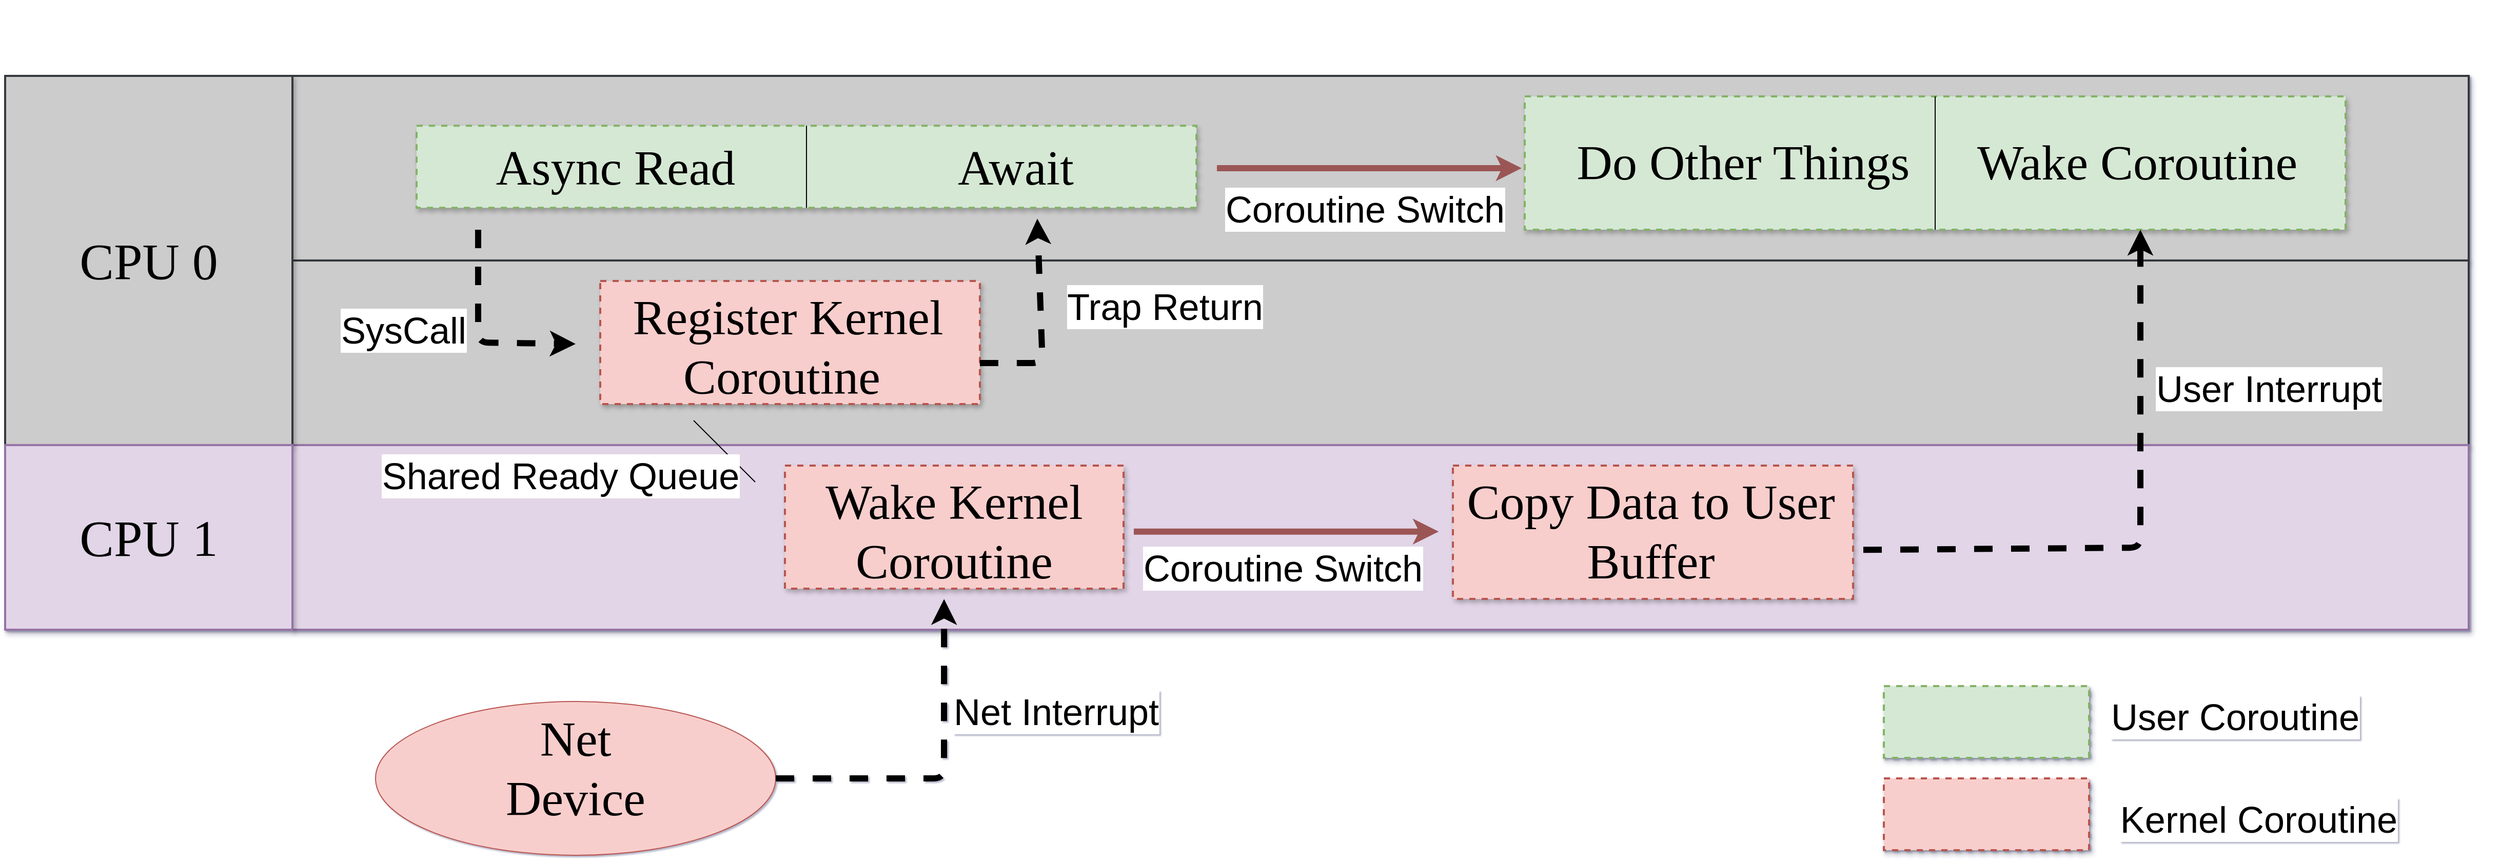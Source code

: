 <mxfile version="21.6.2" type="device">
  <diagram name="第 1 页" id="HJdR2ewPqc4SO0az2n2Y">
    <mxGraphModel dx="3756" dy="2909" grid="1" gridSize="10" guides="1" tooltips="1" connect="1" arrows="1" fold="1" page="1" pageScale="1" pageWidth="1169" pageHeight="827" background="none" math="0" shadow="1">
      <root>
        <mxCell id="0" />
        <mxCell id="1" parent="0" />
        <mxCell id="6ZOjZfGAaFTToW-g0DKf-1" value="" style="rounded=0;whiteSpace=wrap;html=1;fillColor=#CCCCCC;strokeColor=#36393d;strokeWidth=2;container=0;shadow=1;" vertex="1" parent="1">
          <mxGeometry x="309" y="-750" width="2121" height="180" as="geometry" />
        </mxCell>
        <mxCell id="6ZOjZfGAaFTToW-g0DKf-10" value="" style="rounded=0;whiteSpace=wrap;html=1;fillColor=#CCCCCC;strokeColor=#36393d;strokeWidth=2;container=0;shadow=1;" vertex="1" parent="1">
          <mxGeometry x="309" y="-570" width="2121" height="180" as="geometry" />
        </mxCell>
        <mxCell id="6ZOjZfGAaFTToW-g0DKf-12" value="" style="group;shadow=1;rounded=0;" vertex="1" connectable="0" parent="1">
          <mxGeometry x="529" y="-640" width="640" height="270" as="geometry" />
        </mxCell>
        <mxCell id="6ZOjZfGAaFTToW-g0DKf-13" value="" style="rounded=0;whiteSpace=wrap;html=1;fillColor=#f8cecc;strokeColor=#b85450;strokeWidth=2;shadow=1;dashed=1;" vertex="1" parent="6ZOjZfGAaFTToW-g0DKf-12">
          <mxGeometry x="80" y="90" width="370" height="120" as="geometry" />
        </mxCell>
        <mxCell id="6ZOjZfGAaFTToW-g0DKf-14" value="&lt;font face=&quot;Times New Roman&quot;&gt;&lt;span style=&quot;font-size: 48px;&quot;&gt;Register Kernel Coroutine&amp;nbsp;&lt;/span&gt;&lt;/font&gt;" style="text;strokeColor=none;align=center;fillColor=none;html=1;verticalAlign=middle;whiteSpace=wrap;rounded=0;strokeWidth=1;container=0;" vertex="1" parent="6ZOjZfGAaFTToW-g0DKf-12">
          <mxGeometry x="56" y="118.63" width="413.83" height="71.37" as="geometry" />
        </mxCell>
        <mxCell id="6ZOjZfGAaFTToW-g0DKf-19" value="" style="rounded=0;whiteSpace=wrap;html=1;fillColor=#e1d5e7;strokeColor=#9673a6;strokeWidth=2;container=0;shadow=1;" vertex="1" parent="1">
          <mxGeometry x="309" y="-390" width="2121" height="180" as="geometry" />
        </mxCell>
        <mxCell id="6ZOjZfGAaFTToW-g0DKf-20" value="" style="group;shadow=1;rounded=0;" vertex="1" connectable="0" parent="1">
          <mxGeometry x="689" y="-460" width="480" height="270" as="geometry" />
        </mxCell>
        <mxCell id="6ZOjZfGAaFTToW-g0DKf-21" value="" style="rounded=0;whiteSpace=wrap;html=1;fillColor=#f8cecc;strokeColor=#b85450;strokeWidth=2;shadow=1;dashed=1;" vertex="1" parent="6ZOjZfGAaFTToW-g0DKf-20">
          <mxGeometry x="100" y="90" width="330" height="120" as="geometry" />
        </mxCell>
        <mxCell id="6ZOjZfGAaFTToW-g0DKf-22" value="&lt;font face=&quot;Times New Roman&quot;&gt;&lt;span style=&quot;font-size: 48px;&quot;&gt;Wake Kernel Coroutine&lt;/span&gt;&lt;/font&gt;" style="text;strokeColor=none;align=center;fillColor=none;html=1;verticalAlign=middle;whiteSpace=wrap;rounded=0;strokeWidth=1;container=0;" vertex="1" parent="6ZOjZfGAaFTToW-g0DKf-20">
          <mxGeometry x="90" y="118.63" width="350" height="71.37" as="geometry" />
        </mxCell>
        <mxCell id="6ZOjZfGAaFTToW-g0DKf-65" value="" style="endArrow=none;html=1;rounded=0;" edge="1" parent="6ZOjZfGAaFTToW-g0DKf-20">
          <mxGeometry width="50" height="50" relative="1" as="geometry">
            <mxPoint x="71" y="106" as="sourcePoint" />
            <mxPoint x="11" y="46" as="targetPoint" />
          </mxGeometry>
        </mxCell>
        <mxCell id="6ZOjZfGAaFTToW-g0DKf-23" value="" style="group;shadow=1;rounded=0;" vertex="1" connectable="0" parent="1">
          <mxGeometry x="1370" y="-460" width="480" height="270" as="geometry" />
        </mxCell>
        <mxCell id="6ZOjZfGAaFTToW-g0DKf-24" value="" style="rounded=0;whiteSpace=wrap;html=1;fillColor=#f8cecc;strokeColor=#b85450;strokeWidth=2;shadow=1;dashed=1;" vertex="1" parent="6ZOjZfGAaFTToW-g0DKf-23">
          <mxGeometry x="70" y="90" width="390" height="130" as="geometry" />
        </mxCell>
        <mxCell id="6ZOjZfGAaFTToW-g0DKf-25" value="&lt;font face=&quot;Times New Roman&quot;&gt;&lt;span style=&quot;font-size: 48px;&quot;&gt;Copy Data to User Buffer&lt;/span&gt;&lt;/font&gt;" style="text;strokeColor=none;align=center;fillColor=none;html=1;verticalAlign=middle;whiteSpace=wrap;rounded=0;strokeWidth=1;container=0;" vertex="1" parent="6ZOjZfGAaFTToW-g0DKf-23">
          <mxGeometry x="56.17" y="118.63" width="413.83" height="71.37" as="geometry" />
        </mxCell>
        <mxCell id="6ZOjZfGAaFTToW-g0DKf-26" value="" style="group;shadow=1;rounded=0;" vertex="1" connectable="0" parent="1">
          <mxGeometry x="1970" y="-810" width="480" height="270" as="geometry" />
        </mxCell>
        <mxCell id="6ZOjZfGAaFTToW-g0DKf-16" value="" style="group;shadow=1;rounded=0;" vertex="1" connectable="0" parent="6ZOjZfGAaFTToW-g0DKf-26">
          <mxGeometry x="-540" y="-10" width="883.83" height="270" as="geometry" />
        </mxCell>
        <mxCell id="6ZOjZfGAaFTToW-g0DKf-17" value="" style="rounded=0;whiteSpace=wrap;html=1;fillColor=#d5e8d4;strokeColor=#82b366;strokeWidth=2;shadow=1;dashed=1;" vertex="1" parent="6ZOjZfGAaFTToW-g0DKf-16">
          <mxGeometry x="80" y="90" width="800" height="130" as="geometry" />
        </mxCell>
        <mxCell id="6ZOjZfGAaFTToW-g0DKf-18" value="&lt;font face=&quot;Times New Roman&quot;&gt;&lt;span style=&quot;font-size: 48px;&quot;&gt;&amp;nbsp;Do Other Things&lt;/span&gt;&lt;/font&gt;" style="text;strokeColor=none;align=center;fillColor=none;html=1;verticalAlign=middle;whiteSpace=wrap;rounded=0;strokeWidth=1;container=0;" vertex="1" parent="6ZOjZfGAaFTToW-g0DKf-16">
          <mxGeometry x="80" y="118.63" width="413.83" height="71.37" as="geometry" />
        </mxCell>
        <mxCell id="6ZOjZfGAaFTToW-g0DKf-60" value="&lt;font face=&quot;Times New Roman&quot;&gt;&lt;span style=&quot;font-size: 48px;&quot;&gt;Wake Coroutine&lt;/span&gt;&lt;/font&gt;" style="text;strokeColor=none;align=center;fillColor=none;html=1;verticalAlign=middle;whiteSpace=wrap;rounded=0;strokeWidth=1;container=0;" vertex="1" parent="6ZOjZfGAaFTToW-g0DKf-16">
          <mxGeometry x="470" y="118.63" width="413.83" height="71.37" as="geometry" />
        </mxCell>
        <mxCell id="6ZOjZfGAaFTToW-g0DKf-63" value="" style="endArrow=none;html=1;rounded=0;exitX=0.5;exitY=1;exitDx=0;exitDy=0;entryX=0.5;entryY=0;entryDx=0;entryDy=0;" edge="1" parent="6ZOjZfGAaFTToW-g0DKf-16" source="6ZOjZfGAaFTToW-g0DKf-17" target="6ZOjZfGAaFTToW-g0DKf-17">
          <mxGeometry width="50" height="50" relative="1" as="geometry">
            <mxPoint x="420" y="-160" as="sourcePoint" />
            <mxPoint x="470" y="-210" as="targetPoint" />
          </mxGeometry>
        </mxCell>
        <mxCell id="6ZOjZfGAaFTToW-g0DKf-29" value="" style="endArrow=classic;html=1;strokeWidth=6;dashed=1;" edge="1" parent="1" target="6ZOjZfGAaFTToW-g0DKf-14">
          <mxGeometry relative="1" as="geometry">
            <mxPoint x="490" y="-600" as="sourcePoint" />
            <mxPoint x="540" y="-486" as="targetPoint" />
            <Array as="points">
              <mxPoint x="490" y="-490" />
            </Array>
          </mxGeometry>
        </mxCell>
        <mxCell id="6ZOjZfGAaFTToW-g0DKf-30" value="SysCall" style="edgeLabel;resizable=0;html=1;align=center;verticalAlign=middle;fontSize=36;labelBackgroundColor=default;" connectable="0" vertex="1" parent="6ZOjZfGAaFTToW-g0DKf-29">
          <mxGeometry relative="1" as="geometry">
            <mxPoint x="-73" y="-5" as="offset" />
          </mxGeometry>
        </mxCell>
        <mxCell id="6ZOjZfGAaFTToW-g0DKf-34" value="" style="endArrow=classic;html=1;strokeWidth=6;strokeColor=#9B5555;" edge="1" parent="1" source="6ZOjZfGAaFTToW-g0DKf-22" target="6ZOjZfGAaFTToW-g0DKf-25">
          <mxGeometry relative="1" as="geometry">
            <mxPoint x="1160" y="-300.91" as="sourcePoint" />
            <mxPoint x="1265" y="-300.91" as="targetPoint" />
            <Array as="points" />
          </mxGeometry>
        </mxCell>
        <mxCell id="6ZOjZfGAaFTToW-g0DKf-36" value="Coroutine Switch" style="edgeLabel;resizable=0;html=1;align=center;verticalAlign=middle;fontSize=36;labelBackgroundColor=default;" connectable="0" vertex="1" parent="1">
          <mxGeometry x="1300.0" y="-259.996" as="geometry">
            <mxPoint x="-26" y="-10" as="offset" />
          </mxGeometry>
        </mxCell>
        <mxCell id="6ZOjZfGAaFTToW-g0DKf-39" value="" style="endArrow=classic;html=1;strokeWidth=6;entryX=0.75;entryY=1;entryDx=0;entryDy=0;exitX=1;exitY=0.75;exitDx=0;exitDy=0;dashed=1;" edge="1" parent="1" source="6ZOjZfGAaFTToW-g0DKf-25" target="6ZOjZfGAaFTToW-g0DKf-17">
          <mxGeometry relative="1" as="geometry">
            <mxPoint x="1753" y="188" as="sourcePoint" />
            <mxPoint x="2254.98" y="-586.23" as="targetPoint" />
            <Array as="points">
              <mxPoint x="2110" y="-290" />
            </Array>
          </mxGeometry>
        </mxCell>
        <mxCell id="6ZOjZfGAaFTToW-g0DKf-40" value="User Interrupt" style="edgeLabel;resizable=0;html=1;align=center;verticalAlign=middle;fontSize=36;labelBackgroundColor=default;" connectable="0" vertex="1" parent="6ZOjZfGAaFTToW-g0DKf-39">
          <mxGeometry relative="1" as="geometry">
            <mxPoint x="125" y="-135" as="offset" />
          </mxGeometry>
        </mxCell>
        <mxCell id="6ZOjZfGAaFTToW-g0DKf-41" value="&lt;font face=&quot;Times New Roman&quot; style=&quot;font-size: 50px;&quot;&gt;CPU 0&lt;/font&gt;" style="rounded=0;whiteSpace=wrap;html=1;fillColor=#CCCCCC;strokeColor=#36393d;strokeWidth=2;container=0;shadow=1;" vertex="1" parent="1">
          <mxGeometry x="29" y="-750" width="280" height="360" as="geometry" />
        </mxCell>
        <mxCell id="6ZOjZfGAaFTToW-g0DKf-43" value="&lt;font face=&quot;Times New Roman&quot; style=&quot;font-size: 50px;&quot;&gt;CPU 1&lt;/font&gt;" style="rounded=0;whiteSpace=wrap;html=1;fillColor=#e1d5e7;strokeColor=#9673a6;strokeWidth=2;container=0;shadow=1;" vertex="1" parent="1">
          <mxGeometry x="29" y="-390" width="280" height="180" as="geometry" />
        </mxCell>
        <mxCell id="6ZOjZfGAaFTToW-g0DKf-44" value="" style="ellipse;whiteSpace=wrap;html=1;fillColor=#f8cecc;strokeColor=#b85450;align=left;" vertex="1" parent="1">
          <mxGeometry x="390" y="-140" width="390" height="150" as="geometry" />
        </mxCell>
        <mxCell id="6ZOjZfGAaFTToW-g0DKf-45" value="&lt;span style=&quot;border-color: var(--border-color); text-align: left;&quot;&gt;&lt;font face=&quot;Times New Roman&quot; style=&quot;border-color: var(--border-color); font-size: 48px;&quot;&gt;Net Device&lt;/font&gt;&lt;/span&gt;" style="text;strokeColor=none;align=center;fillColor=none;html=1;verticalAlign=middle;whiteSpace=wrap;rounded=0;" vertex="1" parent="1">
          <mxGeometry x="500.92" y="-110" width="168.15" height="70" as="geometry" />
        </mxCell>
        <mxCell id="6ZOjZfGAaFTToW-g0DKf-47" value="" style="endArrow=classic;html=1;strokeWidth=6;entryX=0.47;entryY=1.084;entryDx=0;entryDy=0;entryPerimeter=0;dashed=1;exitX=1;exitY=0.5;exitDx=0;exitDy=0;" edge="1" parent="1" source="6ZOjZfGAaFTToW-g0DKf-44" target="6ZOjZfGAaFTToW-g0DKf-21">
          <mxGeometry relative="1" as="geometry">
            <mxPoint x="1060" y="88" as="sourcePoint" />
            <mxPoint x="1090" y="-10" as="targetPoint" />
            <Array as="points">
              <mxPoint x="944" y="-65" />
            </Array>
          </mxGeometry>
        </mxCell>
        <mxCell id="6ZOjZfGAaFTToW-g0DKf-48" value="Net Interrupt" style="edgeLabel;resizable=0;html=1;align=center;verticalAlign=middle;fontSize=36;labelBackgroundColor=default;" connectable="0" vertex="1" parent="6ZOjZfGAaFTToW-g0DKf-47">
          <mxGeometry relative="1" as="geometry">
            <mxPoint x="109" y="-60" as="offset" />
          </mxGeometry>
        </mxCell>
        <mxCell id="6ZOjZfGAaFTToW-g0DKf-49" value="" style="rounded=0;whiteSpace=wrap;html=1;fillColor=#f8cecc;strokeColor=#b85450;strokeWidth=2;shadow=1;dashed=1;" vertex="1" parent="1">
          <mxGeometry x="1860" y="-65" width="200" height="70" as="geometry" />
        </mxCell>
        <mxCell id="6ZOjZfGAaFTToW-g0DKf-50" value="" style="rounded=0;whiteSpace=wrap;html=1;fillColor=#d5e8d4;strokeColor=#82b366;strokeWidth=2;shadow=1;dashed=1;" vertex="1" parent="1">
          <mxGeometry x="1860" y="-155" width="200" height="70" as="geometry" />
        </mxCell>
        <mxCell id="6ZOjZfGAaFTToW-g0DKf-51" value="User Coroutine" style="edgeLabel;resizable=0;html=1;align=center;verticalAlign=middle;fontSize=36;labelBackgroundColor=default;" connectable="0" vertex="1" parent="1">
          <mxGeometry x="2220.0" y="-154.996" as="geometry">
            <mxPoint x="-18" y="30" as="offset" />
          </mxGeometry>
        </mxCell>
        <mxCell id="6ZOjZfGAaFTToW-g0DKf-52" value="Kernel Coroutine" style="edgeLabel;resizable=0;html=1;align=center;verticalAlign=middle;fontSize=36;labelBackgroundColor=default;" connectable="0" vertex="1" parent="1">
          <mxGeometry x="2243.0" y="-54.996" as="geometry">
            <mxPoint x="-18" y="30" as="offset" />
          </mxGeometry>
        </mxCell>
        <mxCell id="6ZOjZfGAaFTToW-g0DKf-58" value="" style="endArrow=classic;html=1;strokeWidth=6;strokeColor=#9B5555;" edge="1" parent="1">
          <mxGeometry relative="1" as="geometry">
            <mxPoint x="1210" y="-660" as="sourcePoint" />
            <mxPoint x="1507" y="-660" as="targetPoint" />
            <Array as="points" />
          </mxGeometry>
        </mxCell>
        <mxCell id="6ZOjZfGAaFTToW-g0DKf-59" value="Coroutine Switch" style="edgeLabel;resizable=0;html=1;align=center;verticalAlign=middle;fontSize=36;labelBackgroundColor=default;" connectable="0" vertex="1" parent="1">
          <mxGeometry x="1380.0" y="-609.996" as="geometry">
            <mxPoint x="-26" y="-10" as="offset" />
          </mxGeometry>
        </mxCell>
        <mxCell id="6ZOjZfGAaFTToW-g0DKf-67" value="Shared Ready Queue" style="edgeLabel;resizable=0;html=1;align=center;verticalAlign=middle;fontSize=36;labelBackgroundColor=default;" connectable="0" vertex="1" parent="1">
          <mxGeometry x="350.001" y="-560.004" as="geometry">
            <mxPoint x="220" y="200" as="offset" />
          </mxGeometry>
        </mxCell>
        <mxCell id="6ZOjZfGAaFTToW-g0DKf-4" value="" style="group;shadow=1;rounded=0;" vertex="1" connectable="0" parent="1">
          <mxGeometry x="330" y="-791.37" width="860" height="270" as="geometry" />
        </mxCell>
        <mxCell id="6ZOjZfGAaFTToW-g0DKf-5" value="" style="rounded=0;whiteSpace=wrap;html=1;fillColor=#d5e8d4;strokeColor=#82b366;strokeWidth=2;shadow=1;dashed=1;" vertex="1" parent="6ZOjZfGAaFTToW-g0DKf-4">
          <mxGeometry x="100" y="90" width="760" height="80" as="geometry" />
        </mxCell>
        <mxCell id="6ZOjZfGAaFTToW-g0DKf-6" value="&lt;font face=&quot;Times New Roman&quot;&gt;&lt;span style=&quot;font-size: 48px;&quot;&gt;Async Read&lt;/span&gt;&lt;/font&gt;" style="text;strokeColor=none;align=center;fillColor=none;html=1;verticalAlign=middle;whiteSpace=wrap;rounded=0;strokeWidth=1;container=0;" vertex="1" parent="6ZOjZfGAaFTToW-g0DKf-4">
          <mxGeometry x="110.0" y="113.635" width="367.66" height="32.727" as="geometry" />
        </mxCell>
        <mxCell id="6ZOjZfGAaFTToW-g0DKf-53" value="&lt;font face=&quot;Times New Roman&quot;&gt;&lt;span style=&quot;font-size: 48px;&quot;&gt;Await&lt;/span&gt;&lt;/font&gt;" style="text;strokeColor=none;align=center;fillColor=none;html=1;verticalAlign=middle;whiteSpace=wrap;rounded=0;strokeWidth=1;container=0;" vertex="1" parent="6ZOjZfGAaFTToW-g0DKf-4">
          <mxGeometry x="500.0" y="113.635" width="367.66" height="32.727" as="geometry" />
        </mxCell>
        <mxCell id="6ZOjZfGAaFTToW-g0DKf-62" value="" style="endArrow=none;html=1;rounded=0;exitX=0.5;exitY=1;exitDx=0;exitDy=0;entryX=0.5;entryY=0;entryDx=0;entryDy=0;" edge="1" parent="6ZOjZfGAaFTToW-g0DKf-4" source="6ZOjZfGAaFTToW-g0DKf-5" target="6ZOjZfGAaFTToW-g0DKf-5">
          <mxGeometry width="50" height="50" relative="1" as="geometry">
            <mxPoint x="430" y="-178.63" as="sourcePoint" />
            <mxPoint x="480" y="101.37" as="targetPoint" />
          </mxGeometry>
        </mxCell>
        <mxCell id="6ZOjZfGAaFTToW-g0DKf-32" value="" style="endArrow=classic;html=1;strokeWidth=6;dashed=1;exitX=0.952;exitY=0.72;exitDx=0;exitDy=0;exitPerimeter=0;entryX=0.796;entryY=1.132;entryDx=0;entryDy=0;entryPerimeter=0;" edge="1" parent="1" source="6ZOjZfGAaFTToW-g0DKf-14" target="6ZOjZfGAaFTToW-g0DKf-5">
          <mxGeometry relative="1" as="geometry">
            <mxPoint x="1252" y="-538" as="sourcePoint" />
            <mxPoint x="919" y="-620" as="targetPoint" />
            <Array as="points">
              <mxPoint x="1040" y="-470" />
            </Array>
          </mxGeometry>
        </mxCell>
        <mxCell id="6ZOjZfGAaFTToW-g0DKf-33" value="Trap Return" style="edgeLabel;resizable=0;html=1;align=center;verticalAlign=middle;fontSize=36;labelBackgroundColor=default;" connectable="0" vertex="1" parent="6ZOjZfGAaFTToW-g0DKf-32">
          <mxGeometry relative="1" as="geometry">
            <mxPoint x="120" y="-15" as="offset" />
          </mxGeometry>
        </mxCell>
      </root>
    </mxGraphModel>
  </diagram>
</mxfile>
